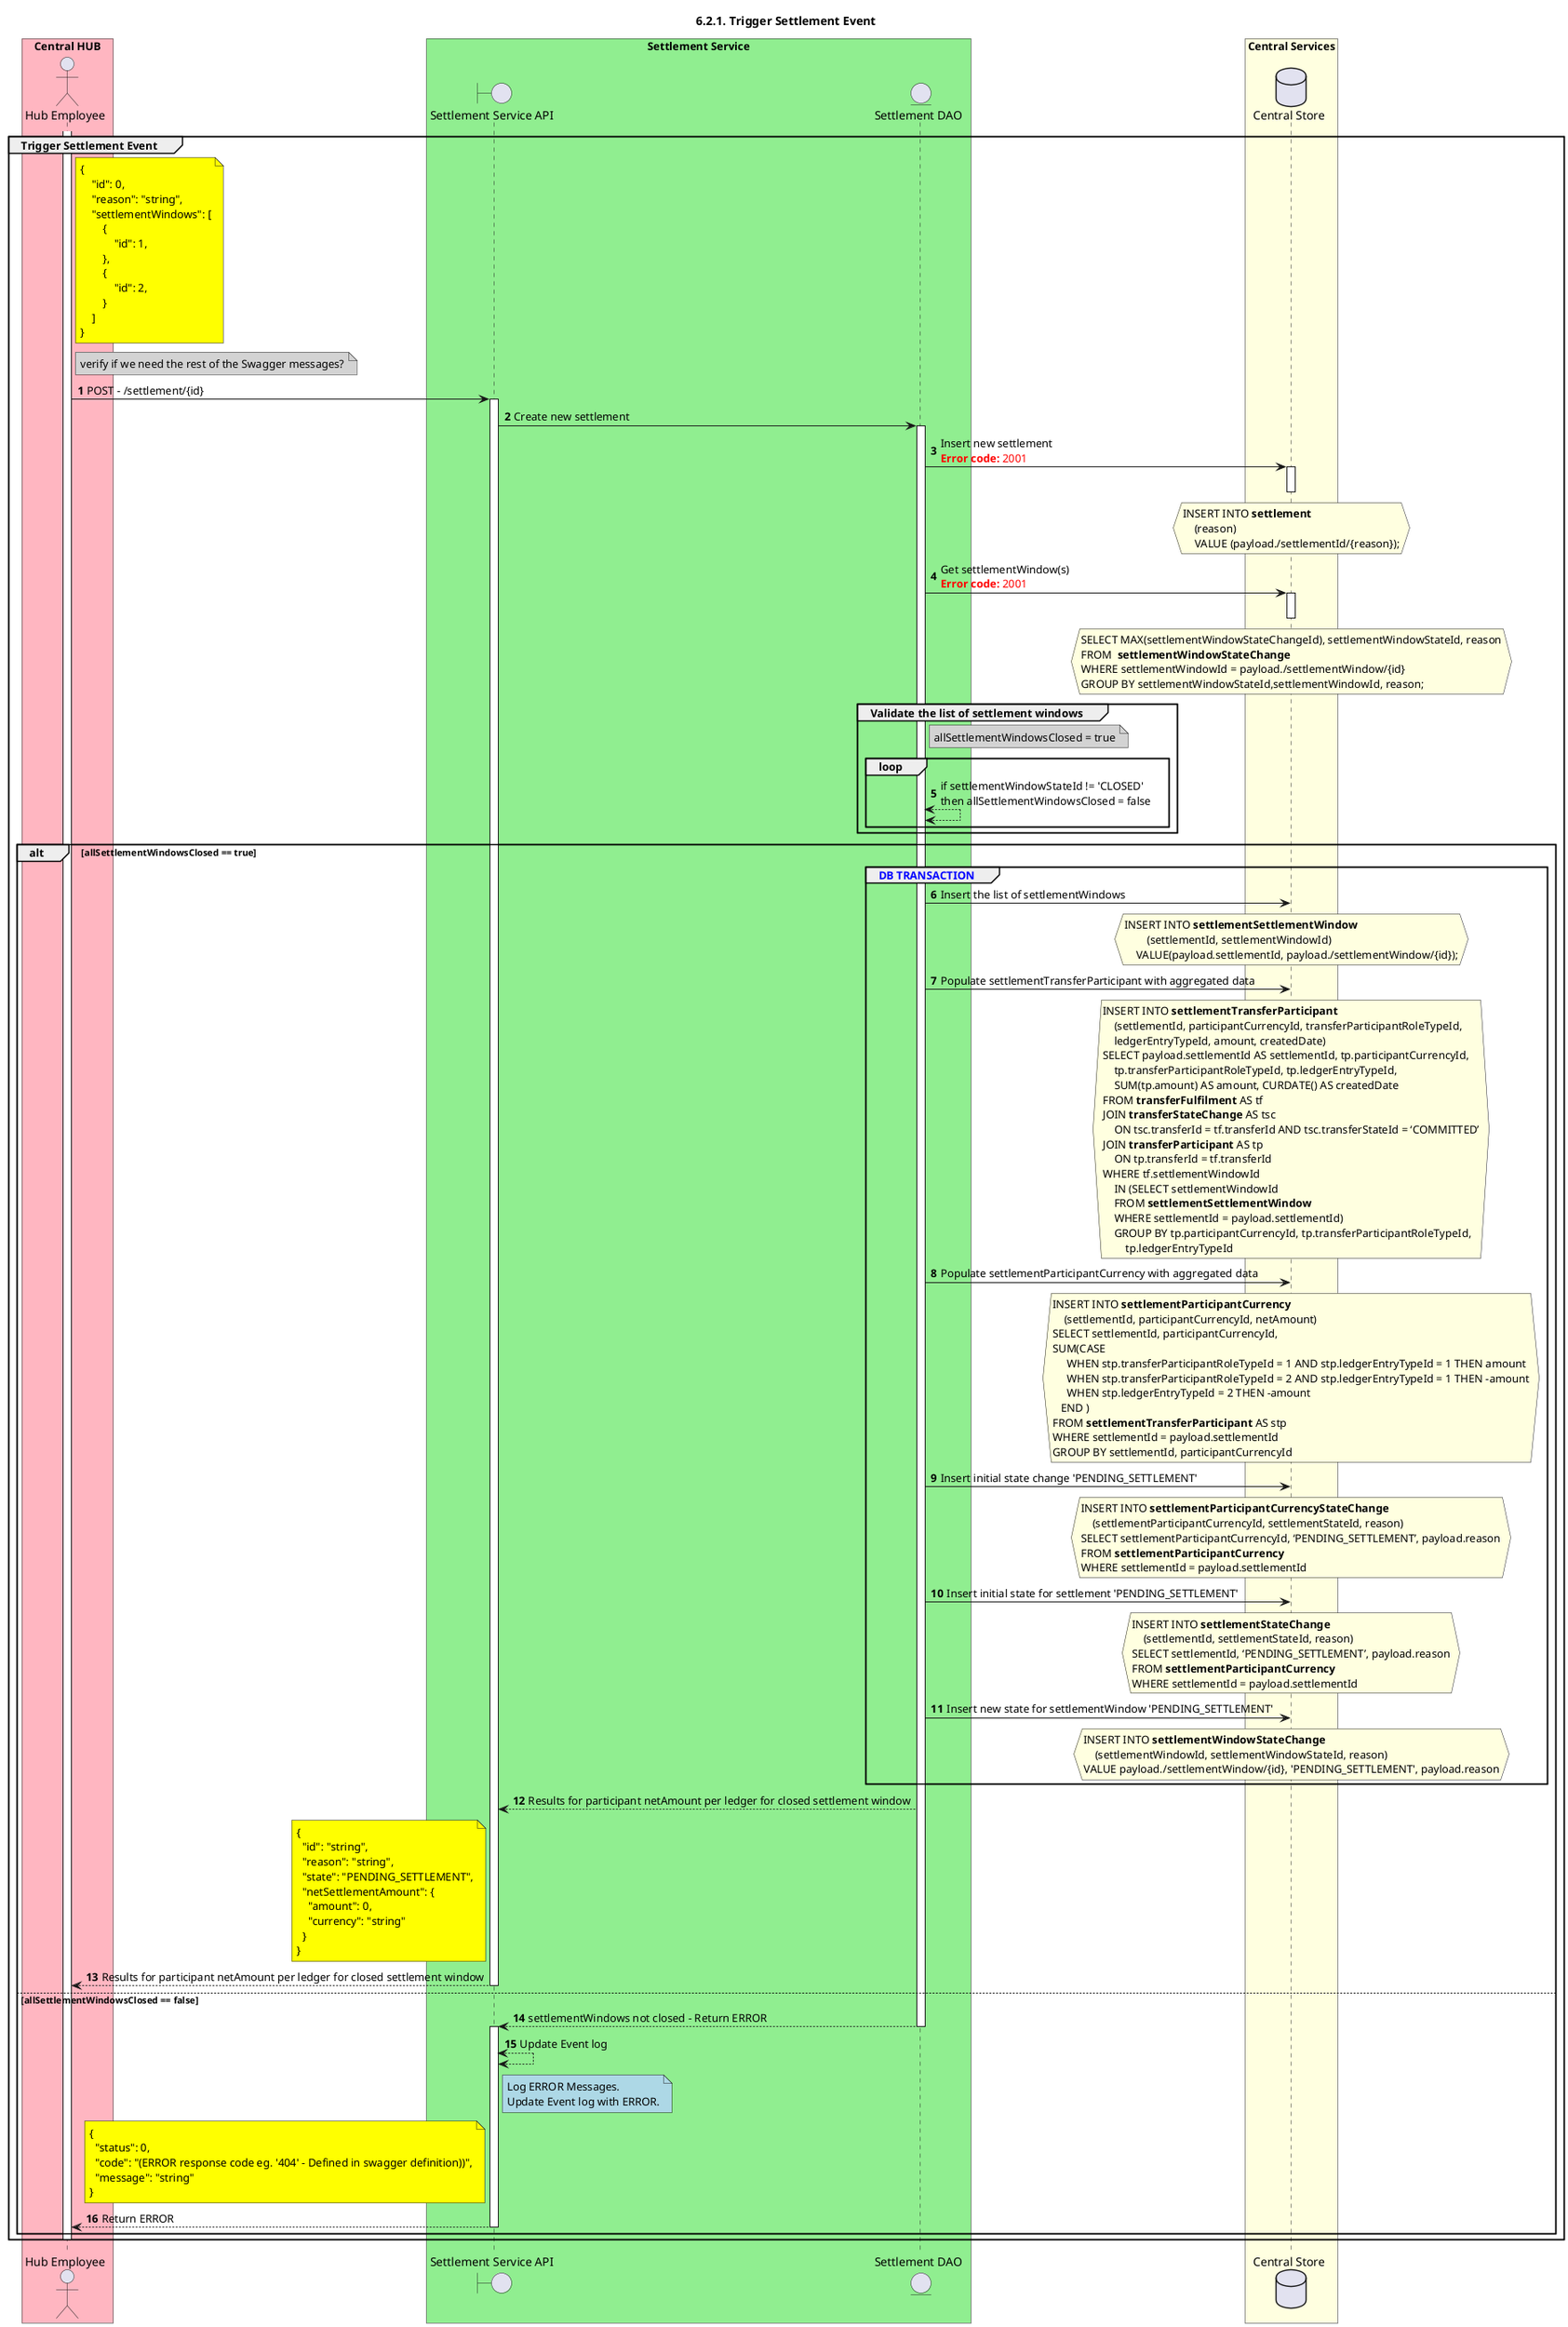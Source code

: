 @startuml
' declate title
title 6.2.1. Trigger Settlement Event
autonumber

' declare actors
actor "Hub Employee" as OPERATOR
boundary "Settlement Service API" as SSAPI
entity "Settlement DAO" as SETTLE_DAO
database "Central Store" as DB

box "Central HUB" #LightPink
    participant OPERATOR
end box

box "Settlement Service" #LightGreen
    participant SSAPI
    participant SETTLE_DAO
end box

box "Central Services" #LightYellow
    participant DB
end box

' start flow
group Trigger Settlement Event
activate OPERATOR
    note right of OPERATOR #Yellow
        {
            "id": 0,
            "reason": "string",
            "settlementWindows": [
                {
                    "id": 1,
                },
                {
                    "id": 2,
                }
            ]
        }
    end note
    note right of OPERATOR #LightGray
        verify if we need the rest of the Swagger messages?
    end note
    OPERATOR -> SSAPI: POST - /settlement/{id}
    activate SSAPI
    SSAPI-> SETTLE_DAO: Create new settlement
    activate SETTLE_DAO
    SETTLE_DAO -> DB: Insert new settlement\n<color #FF0000><b>Error code:</b> 2001</color>
    activate DB
    hnote over DB #LightYellow
        INSERT INTO **settlement**
            (reason)
            VALUE (payload./settlementId/{reason});
    end hnote
    deactivate DB
    SETTLE_DAO -> DB: Get settlementWindow(s)\n<color #FF0000><b>Error code:</b> 2001</color>
    activate DB
    hnote over DB #LightYellow
        SELECT MAX(settlementWindowStateChangeId), settlementWindowStateId, reason
        FROM  **settlementWindowStateChange**
        WHERE settlementWindowId = payload./settlementWindow/{id}
        GROUP BY settlementWindowStateId,settlementWindowId, reason;
    end hnote
    deactivate DB

    group Validate the list of settlement windows
        note right of SETTLE_DAO #LightGray
            allSettlementWindowsClosed = true
        end note
        loop
            SETTLE_DAO <--> SETTLE_DAO: if settlementWindowStateId != 'CLOSED' \nthen allSettlementWindowsClosed = false
        end loop
    end

    alt allSettlementWindowsClosed == true
        group <color #blue>DB TRANSACTION</color>
            SETTLE_DAO -> DB: Insert the list of settlementWindows
            hnote over DB #LightYellow
                INSERT INTO **settlementSettlementWindow**
                	(settlementId, settlementWindowId)
                    VALUE(payload.settlementId, payload./settlementWindow/{id});
            end hnote
            SETTLE_DAO -> DB: Populate settlementTransferParticipant with aggregated data
            hnote over DB #LightYellow
                INSERT INTO **settlementTransferParticipant**
                    (settlementId, participantCurrencyId, transferParticipantRoleTypeId,
                    ledgerEntryTypeId, amount, createdDate)
                SELECT payload.settlementId AS settlementId, tp.participantCurrencyId,
                    tp.transferParticipantRoleTypeId, tp.ledgerEntryTypeId,
                    SUM(tp.amount) AS amount, CURDATE() AS createdDate
                FROM **transferFulfilment** AS tf
                JOIN **transferStateChange** AS tsc
                    ON tsc.transferId = tf.transferId AND tsc.transferStateId = ‘COMMITTED’
                JOIN **transferParticipant** AS tp
                    ON tp.transferId = tf.transferId
                WHERE tf.settlementWindowId
                    IN (SELECT settlementWindowId
                    FROM **settlementSettlementWindow**
                    WHERE settlementId = payload.settlementId)
                    GROUP BY tp.participantCurrencyId, tp.transferParticipantRoleTypeId,
                        tp.ledgerEntryTypeId
            end hnote
            SETTLE_DAO -> DB: Populate settlementParticipantCurrency with aggregated data
            hnote over DB #LightYellow
                INSERT INTO **settlementParticipantCurrency**
                    (settlementId, participantCurrencyId, netAmount)
                SELECT settlementId, participantCurrencyId,
                SUM(CASE
                     WHEN stp.transferParticipantRoleTypeId = 1 AND stp.ledgerEntryTypeId = 1 THEN amount
                     WHEN stp.transferParticipantRoleTypeId = 2 AND stp.ledgerEntryTypeId = 1 THEN -amount
                     WHEN stp.ledgerEntryTypeId = 2 THEN -amount
                   END )
                FROM **settlementTransferParticipant** AS stp
                WHERE settlementId = payload.settlementId
                GROUP BY settlementId, participantCurrencyId
            end hnote
            SETTLE_DAO -> DB: Insert initial state change 'PENDING_SETTLEMENT'
            hnote over DB #LightYellow
                INSERT INTO **settlementParticipantCurrencyStateChange**
                    (settlementParticipantCurrencyId, settlementStateId, reason)
                SELECT settlementParticipantCurrencyId, ‘PENDING_SETTLEMENT’, payload.reason
                FROM **settlementParticipantCurrency**
                WHERE settlementId = payload.settlementId
            end hnote
            SETTLE_DAO -> DB: Insert initial state for settlement 'PENDING_SETTLEMENT'
            hnote over DB #LightYellow
                INSERT INTO **settlementStateChange**
                    (settlementId, settlementStateId, reason)
                SELECT settlementId, ‘PENDING_SETTLEMENT’, payload.reason
                FROM **settlementParticipantCurrency**
                WHERE settlementId = payload.settlementId
            end hnote
            SETTLE_DAO -> DB: Insert new state for settlementWindow 'PENDING_SETTLEMENT'
            hnote over DB #LightYellow
                INSERT INTO **settlementWindowStateChange**
                    (settlementWindowId, settlementWindowStateId, reason)
                VALUE payload./settlementWindow/{id}, 'PENDING_SETTLEMENT', payload.reason
            end hnote
        end
        SSAPI <-- SETTLE_DAO: Results for participant netAmount per ledger for closed settlement window
        note left of SSAPI #Yellow
            {
              "id": "string",
              "reason": "string",
              "state": "PENDING_SETTLEMENT",
              "netSettlementAmount": {
                "amount": 0,
                "currency": "string"
              }
            }
        end note
        OPERATOR <-- SSAPI: Results for participant netAmount per ledger for closed settlement window
        deactivate SSAPI
    else allSettlementWindowsClosed == false
        SETTLE_DAO --> SSAPI: settlementWindows not closed - Return ERROR
        deactivate SETTLE_DAO
        activate SSAPI
        SSAPI <--> SSAPI: Update Event log
        note right of SSAPI #LightBlue
            Log ERROR Messages.
            Update Event log with ERROR.
            end note
        note left of SSAPI #Yellow
            {
              "status": 0,
              "code": "(ERROR response code eg. '404' - Defined in swagger definition))",
              "message": "string"
            }
        end note
        OPERATOR <-- SSAPI: Return ERROR
        deactivate SSAPI
    end
deactivate OPERATOR
end
@enduml
